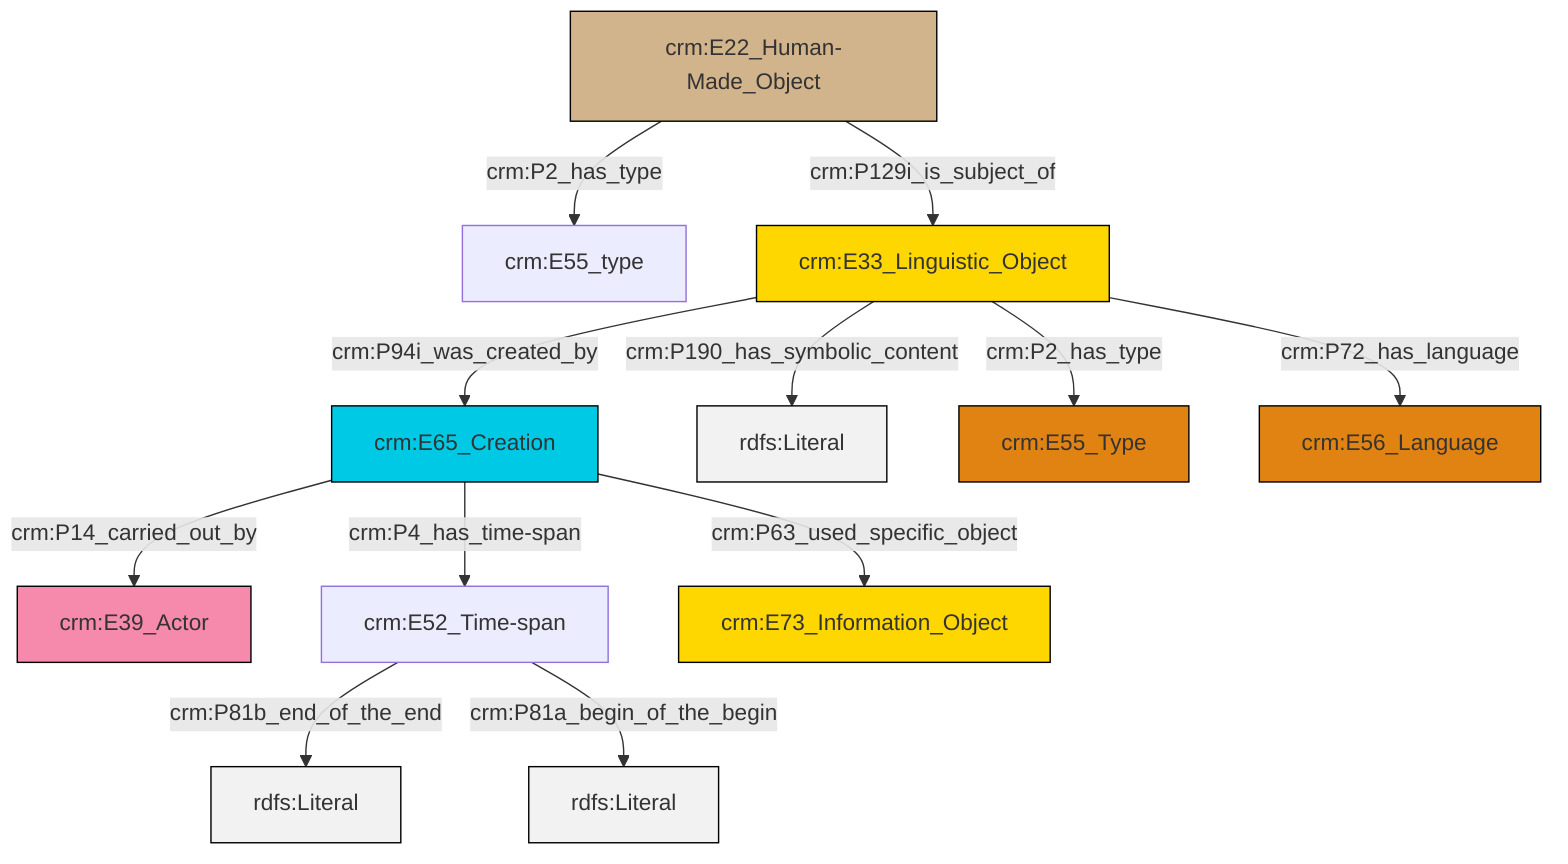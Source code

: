 graph TD
classDef Literal fill:#f2f2f2,stroke:#000000;
classDef CRM_Entity fill:#FFFFFF,stroke:#000000;
classDef Temporal_Entity fill:#00C9E6, stroke:#000000;
classDef Type fill:#E18312, stroke:#000000;
classDef Time-Span fill:#2C9C91, stroke:#000000;
classDef Appellation fill:#FFEB7F, stroke:#000000;
classDef Place fill:#008836, stroke:#000000;
classDef Persistent_Item fill:#B266B2, stroke:#000000;
classDef Conceptual_Object fill:#FFD700, stroke:#000000;
classDef Physical_Thing fill:#D2B48C, stroke:#000000;
classDef Actor fill:#f58aad, stroke:#000000;
classDef PC_Classes fill:#4ce600, stroke:#000000;
classDef Multi fill:#cccccc,stroke:#000000;

0["crm:E22_Human-Made_Object"]:::Physical_Thing -->|crm:P2_has_type| 1["crm:E55_type"]:::Default
2["crm:E33_Linguistic_Object"]:::Conceptual_Object -->|crm:P190_has_symbolic_content| 8[rdfs:Literal]:::Literal
9["crm:E52_Time-span"]:::Default -->|crm:P81b_end_of_the_end| 10[rdfs:Literal]:::Literal
0["crm:E22_Human-Made_Object"]:::Physical_Thing -->|crm:P129i_is_subject_of| 2["crm:E33_Linguistic_Object"]:::Conceptual_Object
2["crm:E33_Linguistic_Object"]:::Conceptual_Object -->|crm:P2_has_type| 14["crm:E55_Type"]:::Type
2["crm:E33_Linguistic_Object"]:::Conceptual_Object -->|crm:P72_has_language| 17["crm:E56_Language"]:::Type
6["crm:E65_Creation"]:::Temporal_Entity -->|crm:P63_used_specific_object| 11["crm:E73_Information_Object"]:::Conceptual_Object
2["crm:E33_Linguistic_Object"]:::Conceptual_Object -->|crm:P94i_was_created_by| 6["crm:E65_Creation"]:::Temporal_Entity
9["crm:E52_Time-span"]:::Default -->|crm:P81a_begin_of_the_begin| 19[rdfs:Literal]:::Literal
6["crm:E65_Creation"]:::Temporal_Entity -->|crm:P4_has_time-span| 9["crm:E52_Time-span"]:::Default
6["crm:E65_Creation"]:::Temporal_Entity -->|crm:P14_carried_out_by| 4["crm:E39_Actor"]:::Actor